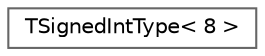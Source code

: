 digraph "Graphical Class Hierarchy"
{
 // INTERACTIVE_SVG=YES
 // LATEX_PDF_SIZE
  bgcolor="transparent";
  edge [fontname=Helvetica,fontsize=10,labelfontname=Helvetica,labelfontsize=10];
  node [fontname=Helvetica,fontsize=10,shape=box,height=0.2,width=0.4];
  rankdir="LR";
  Node0 [id="Node000000",label="TSignedIntType\< 8 \>",height=0.2,width=0.4,color="grey40", fillcolor="white", style="filled",URL="$d8/d5b/structTSignedIntType_3_018_01_4.html",tooltip=" "];
}
